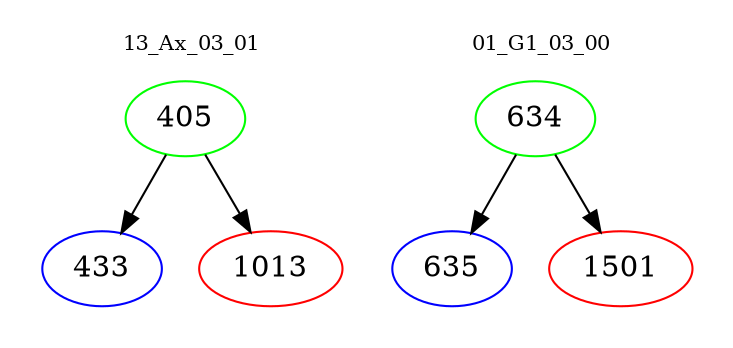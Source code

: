 digraph{
subgraph cluster_0 {
color = white
label = "13_Ax_03_01";
fontsize=10;
T0_405 [label="405", color="green"]
T0_405 -> T0_433 [color="black"]
T0_433 [label="433", color="blue"]
T0_405 -> T0_1013 [color="black"]
T0_1013 [label="1013", color="red"]
}
subgraph cluster_1 {
color = white
label = "01_G1_03_00";
fontsize=10;
T1_634 [label="634", color="green"]
T1_634 -> T1_635 [color="black"]
T1_635 [label="635", color="blue"]
T1_634 -> T1_1501 [color="black"]
T1_1501 [label="1501", color="red"]
}
}
